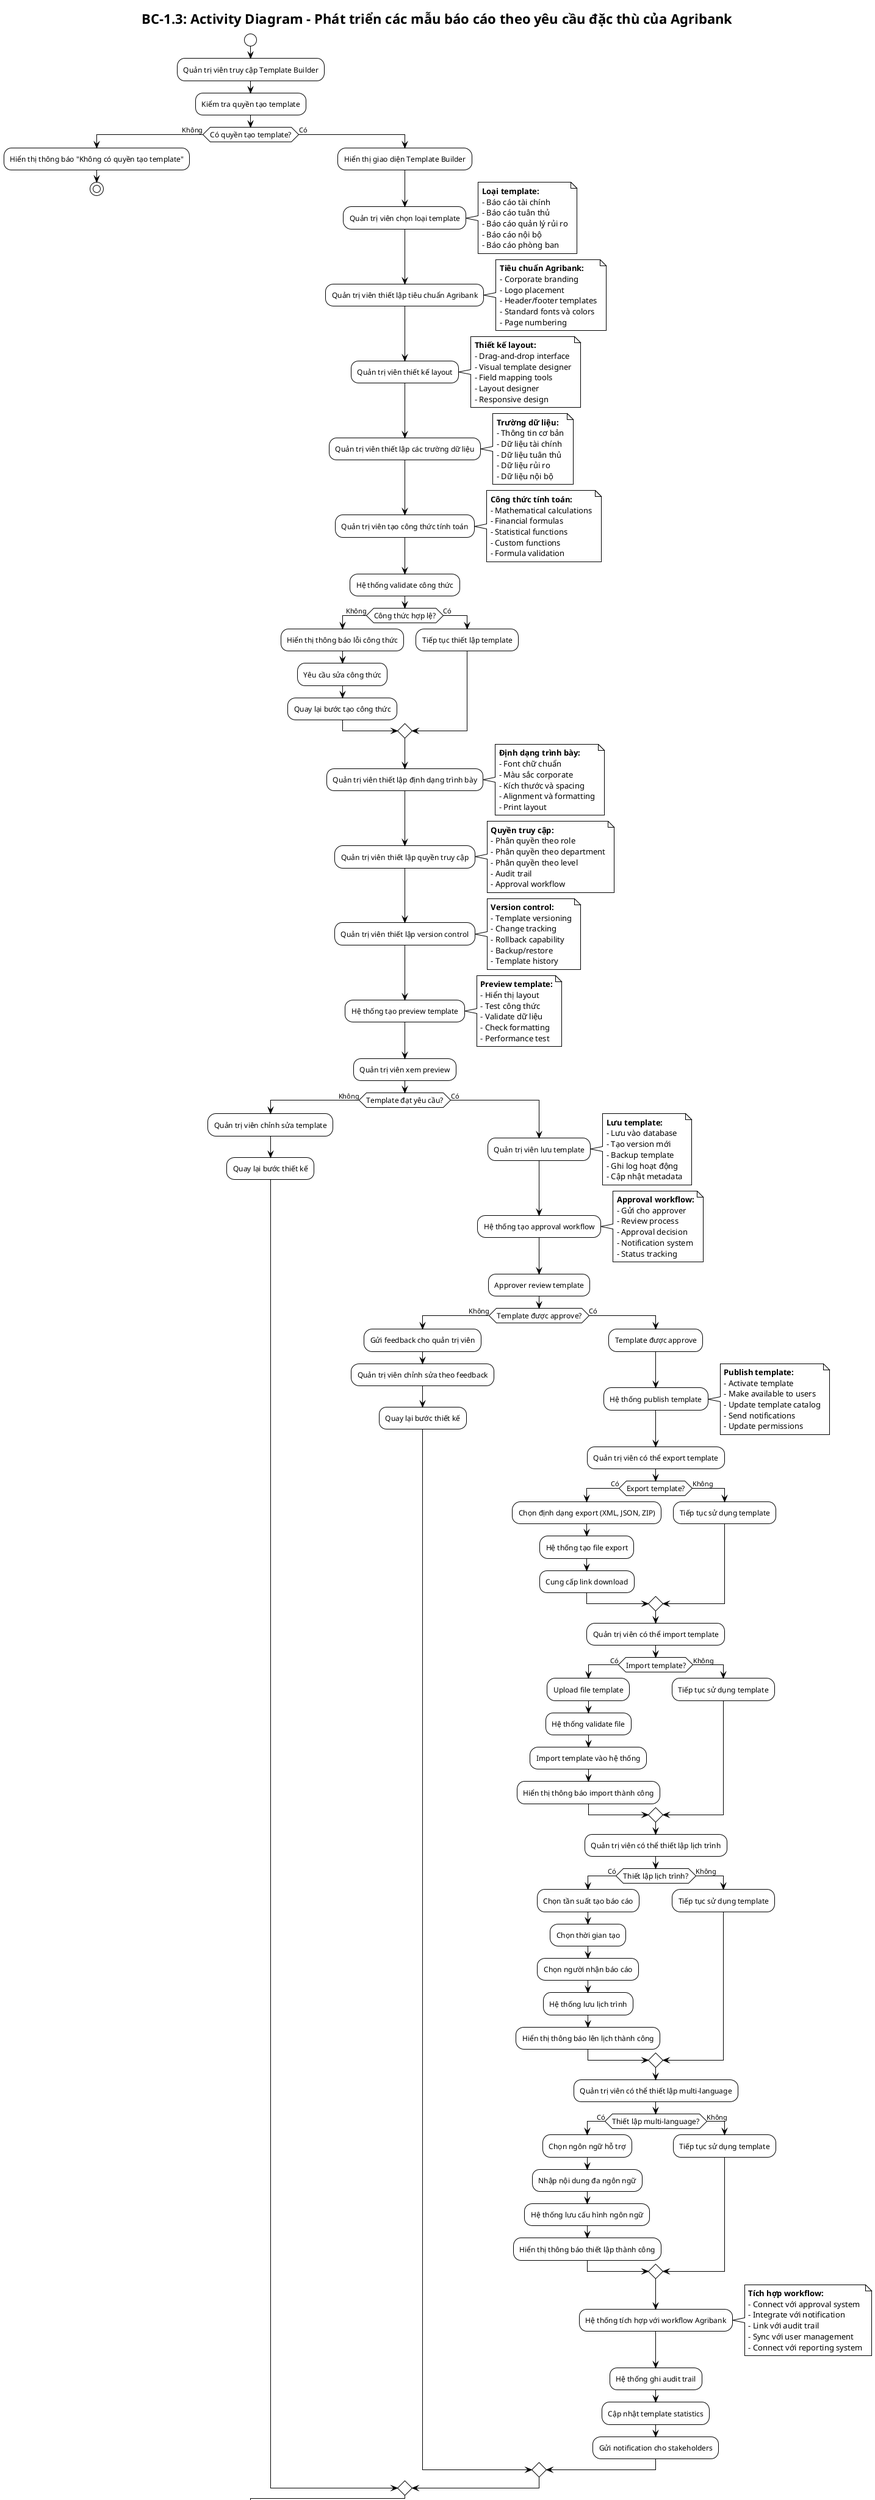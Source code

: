 @startuml BC-1.3 Activity Diagram
!theme plain
skinparam activityFontSize 12

title BC-1.3: Activity Diagram - Phát triển các mẫu báo cáo theo yêu cầu đặc thù của Agribank

start

:Quản trị viên truy cập Template Builder;

:Kiểm tra quyền tạo template;

if (Có quyền tạo template?) then (Không)
    :Hiển thị thông báo "Không có quyền tạo template";
    stop
else (Có)
    :Hiển thị giao diện Template Builder;
    
    :Quản trị viên chọn loại template;
    note right
    **Loại template:**
    - Báo cáo tài chính
    - Báo cáo tuân thủ
    - Báo cáo quản lý rủi ro
    - Báo cáo nội bộ
    - Báo cáo phòng ban
    end note
    
    :Quản trị viên thiết lập tiêu chuẩn Agribank;
    note right
    **Tiêu chuẩn Agribank:**
    - Corporate branding
    - Logo placement
    - Header/footer templates
    - Standard fonts và colors
    - Page numbering
    end note
    
    :Quản trị viên thiết kế layout;
    note right
    **Thiết kế layout:**
    - Drag-and-drop interface
    - Visual template designer
    - Field mapping tools
    - Layout designer
    - Responsive design
    end note
    
    :Quản trị viên thiết lập các trường dữ liệu;
    note right
    **Trường dữ liệu:**
    - Thông tin cơ bản
    - Dữ liệu tài chính
    - Dữ liệu tuân thủ
    - Dữ liệu rủi ro
    - Dữ liệu nội bộ
    end note
    
    :Quản trị viên tạo công thức tính toán;
    note right
    **Công thức tính toán:**
    - Mathematical calculations
    - Financial formulas
    - Statistical functions
    - Custom functions
    - Formula validation
    end note
    
    :Hệ thống validate công thức;
    
    if (Công thức hợp lệ?) then (Không)
        :Hiển thị thông báo lỗi công thức;
        :Yêu cầu sửa công thức;
        :Quay lại bước tạo công thức;
    else (Có)
        :Tiếp tục thiết lập template;
    endif
    
    :Quản trị viên thiết lập định dạng trình bày;
    note right
    **Định dạng trình bày:**
    - Font chữ chuẩn
    - Màu sắc corporate
    - Kích thước và spacing
    - Alignment và formatting
    - Print layout
    end note
    
    :Quản trị viên thiết lập quyền truy cập;
    note right
    **Quyền truy cập:**
    - Phân quyền theo role
    - Phân quyền theo department
    - Phân quyền theo level
    - Audit trail
    - Approval workflow
    end note
    
    :Quản trị viên thiết lập version control;
    note right
    **Version control:**
    - Template versioning
    - Change tracking
    - Rollback capability
    - Backup/restore
    - Template history
    end note
    
    :Hệ thống tạo preview template;
    note right
    **Preview template:**
    - Hiển thị layout
    - Test công thức
    - Validate dữ liệu
    - Check formatting
    - Performance test
    end note
    
    :Quản trị viên xem preview;
    
    if (Template đạt yêu cầu?) then (Không)
        :Quản trị viên chỉnh sửa template;
        :Quay lại bước thiết kế;
    else (Có)
        :Quản trị viên lưu template;
        note right
        **Lưu template:**
        - Lưu vào database
        - Tạo version mới
        - Backup template
        - Ghi log hoạt động
        - Cập nhật metadata
        end note
        
        :Hệ thống tạo approval workflow;
        note right
        **Approval workflow:**
        - Gửi cho approver
        - Review process
        - Approval decision
        - Notification system
        - Status tracking
        end note
        
        :Approver review template;
        
        if (Template được approve?) then (Không)
            :Gửi feedback cho quản trị viên;
            :Quản trị viên chỉnh sửa theo feedback;
            :Quay lại bước thiết kế;
        else (Có)
            :Template được approve;
            :Hệ thống publish template;
            note right
            **Publish template:**
            - Activate template
            - Make available to users
            - Update template catalog
            - Send notifications
            - Update permissions
            end note
            
            :Quản trị viên có thể export template;
            
            if (Export template?) then (Có)
                :Chọn định dạng export (XML, JSON, ZIP);
                :Hệ thống tạo file export;
                :Cung cấp link download;
            else (Không)
                :Tiếp tục sử dụng template;
            endif
            
            :Quản trị viên có thể import template;
            
            if (Import template?) then (Có)
                :Upload file template;
                :Hệ thống validate file;
                :Import template vào hệ thống;
                :Hiển thị thông báo import thành công;
            else (Không)
                :Tiếp tục sử dụng template;
            endif
            
            :Quản trị viên có thể thiết lập lịch trình;
            
            if (Thiết lập lịch trình?) then (Có)
                :Chọn tần suất tạo báo cáo;
                :Chọn thời gian tạo;
                :Chọn người nhận báo cáo;
                :Hệ thống lưu lịch trình;
                :Hiển thị thông báo lên lịch thành công;
            else (Không)
                :Tiếp tục sử dụng template;
            endif
            
            :Quản trị viên có thể thiết lập multi-language;
            
            if (Thiết lập multi-language?) then (Có)
                :Chọn ngôn ngữ hỗ trợ;
                :Nhập nội dung đa ngôn ngữ;
                :Hệ thống lưu cấu hình ngôn ngữ;
                :Hiển thị thông báo thiết lập thành công;
            else (Không)
                :Tiếp tục sử dụng template;
            endif
            
            :Hệ thống tích hợp với workflow Agribank;
            note right
            **Tích hợp workflow:**
            - Connect với approval system
            - Integrate với notification
            - Link với audit trail
            - Sync với user management
            - Connect với reporting system
            end note
            
            :Hệ thống ghi audit trail;
            :Cập nhật template statistics;
            :Gửi notification cho stakeholders;
        endif
    endif
endif

stop

@enduml
